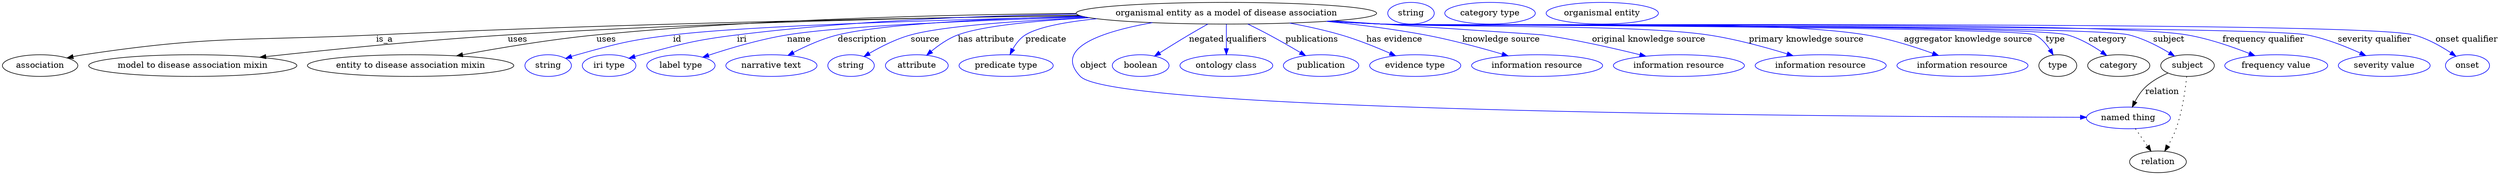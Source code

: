 digraph {
	graph [bb="0,0,4131.4,283"];
	node [label="\N"];
	"organismal entity as a model of disease association"	[height=0.5,
		label="organismal entity as a model of disease association",
		pos="2025.4,265",
		width=6.9147];
	association	[height=0.5,
		pos="62.394,178",
		width=1.7332];
	"organismal entity as a model of disease association" -> association	[label=is_a,
		lp="632.39,221.5",
		pos="e,106.73,190.67 1782.2,261.14 1501.6,257.1 1026.5,247.98 618.39,229 403.02,218.98 347.58,228.21 134.39,196 128.62,195.13 122.62,\
194.03 116.67,192.81"];
	"model to disease association mixin"	[height=0.5,
		pos="315.39,178",
		width=4.7843];
	"organismal entity as a model of disease association" -> "model to disease association mixin"	[label=uses,
		lp="852.89,221.5",
		pos="e,426.26,191.79 1781,261.53 1540.4,257.99 1162.8,249.45 836.39,229 699.01,220.4 541.78,204.47 436.3,192.89"];
	"entity to disease association mixin"	[height=0.5,
		pos="676.39,178",
		width=4.7482];
	"organismal entity as a model of disease association" -> "entity to disease association mixin"	[label=uses,
		lp="999.89,221.5",
		pos="e,752.37,194.15 1776.4,264.56 1564.9,262.91 1253.6,255.43 983.39,229 908.3,221.65 823.73,207.43 762.39,196.03"];
	id	[color=blue,
		height=0.5,
		label=string,
		pos="903.39,178",
		width=1.0652];
	"organismal entity as a model of disease association" -> id	[color=blue,
		label=id,
		lp="1117.4,221.5",
		pos="e,932.38,189.98 1788.6,259.41 1562,254.21 1236.5,244.39 1110.4,229 1038.8,220.26 1020.9,215.43 951.39,196 948.29,195.13 945.09,194.17 \
941.89,193.15",
		style=solid];
	iri	[color=blue,
		height=0.5,
		label="iri type",
		pos="1004.4,178",
		width=1.2277];
	"organismal entity as a model of disease association" -> iri	[color=blue,
		label=iri,
		lp="1223.4,221.5",
		pos="e,1037.3,190.15 1776.8,263.7 1616.1,260.94 1402.7,252.45 1215.4,229 1144.2,220.09 1126.8,214.31 1057.4,196 1054,195.11 1050.5,194.13 \
1047.1,193.11",
		style=solid];
	name	[color=blue,
		height=0.5,
		label="label type",
		pos="1123.4,178",
		width=1.5707];
	"organismal entity as a model of disease association" -> name	[color=blue,
		label=name,
		lp="1318.4,221.5",
		pos="e,1159.4,191.92 1792.5,258.59 1616.5,253.41 1390.1,244.1 1298.4,229 1253.7,221.64 1204.2,206.85 1169.3,195.25",
		style=solid];
	description	[color=blue,
		height=0.5,
		label="narrative text",
		pos="1273.4,178",
		width=2.0943];
	"organismal entity as a model of disease association" -> description	[color=blue,
		label=description,
		lp="1422.9,221.5",
		pos="e,1300.6,194.96 1785.1,260.23 1635,256.07 1456.6,247.34 1382.4,229 1357,222.72 1330.2,210.55 1309.6,199.78",
		style=solid];
	source	[color=blue,
		height=0.5,
		label=string,
		pos="1405.4,178",
		width=1.0652];
	"organismal entity as a model of disease association" -> source	[color=blue,
		label=source,
		lp="1527.4,221.5",
		pos="e,1426.9,193.23 1797.5,257.72 1683.3,252.77 1558,244.08 1503.4,229 1479.3,222.36 1454.3,209.48 1435.6,198.45",
		style=solid];
	"has attribute"	[color=blue,
		height=0.5,
		label=attribute,
		pos="1513.4,178",
		width=1.4443];
	"organismal entity as a model of disease association" -> "has attribute"	[color=blue,
		label="has attribute",
		lp="1628.4,221.5",
		pos="e,1529.7,195.11 1799,257.49 1711,252.6 1621.7,244.02 1581.4,229 1565.3,223.02 1549.7,212.06 1537.6,201.92",
		style=solid];
	predicate	[color=blue,
		height=0.5,
		label="predicate type",
		pos="1661.4,178",
		width=2.1665];
	"organismal entity as a model of disease association" -> predicate	[color=blue,
		label=predicate,
		lp="1727.4,221.5",
		pos="e,1667.8,196.31 1811.3,255.79 1760.6,250.63 1715,242.32 1693.4,229 1684.4,223.45 1677.5,214.34 1672.4,205.41",
		style=solid];
	object	[color=blue,
		height=0.5,
		label="named thing",
		pos="3520.4,91",
		width=1.9318];
	"organismal entity as a model of disease association" -> object	[color=blue,
		label=object,
		lp="1806.4,178",
		pos="e,3450.9,92.064 1903.3,249.24 1822.3,234.76 1738.5,207.71 1784.4,160 1842.5,99.598 3108.3,92.822 3440.9,92.085",
		style=solid];
	negated	[color=blue,
		height=0.5,
		label=boolean,
		pos="1884.4,178",
		width=1.2999];
	"organismal entity as a model of disease association" -> negated	[color=blue,
		label=negated,
		lp="1992.4,221.5",
		pos="e,1907.4,193.97 1994.6,247.04 1984.6,241.4 1973.5,235.03 1963.4,229 1947.6,219.55 1930.3,208.65 1915.9,199.45",
		style=solid];
	qualifiers	[color=blue,
		height=0.5,
		label="ontology class",
		pos="2025.4,178",
		width=2.1304];
	"organismal entity as a model of disease association" -> qualifiers	[color=blue,
		label=qualifiers,
		lp="2058.9,221.5",
		pos="e,2025.4,196.18 2025.4,246.8 2025.4,235.16 2025.4,219.55 2025.4,206.24",
		style=solid];
	publications	[color=blue,
		height=0.5,
		label=publication,
		pos="2182.4,178",
		width=1.7332];
	"organismal entity as a model of disease association" -> publications	[color=blue,
		label=publications,
		lp="2167.4,221.5",
		pos="e,2156.7,194.57 2061,247.03 2072.4,241.45 2085,235.11 2096.4,229 2113.6,219.79 2132.3,208.98 2147.9,199.78",
		style=solid];
	"has evidence"	[color=blue,
		height=0.5,
		label="evidence type",
		pos="2338.4,178",
		width=2.0943];
	"organismal entity as a model of disease association" -> "has evidence"	[color=blue,
		label="has evidence",
		lp="2303.9,221.5",
		pos="e,2305.9,194.34 2130.3,248.62 2158.2,243.46 2188.2,236.95 2215.4,229 2243.1,220.91 2273.1,208.77 2296.6,198.47",
		style=solid];
	"knowledge source"	[color=blue,
		height=0.5,
		label="information resource",
		pos="2540.4,178",
		width=3.015];
	"organismal entity as a model of disease association" -> "knowledge source"	[color=blue,
		label="knowledge source",
		lp="2480.9,221.5",
		pos="e,2492.3,194.15 2191,251.49 2243.5,246.16 2301.6,238.84 2354.4,229 2397.8,220.91 2445.9,207.85 2482.4,197.12",
		style=solid];
	"original knowledge source"	[color=blue,
		height=0.5,
		label="information resource",
		pos="2775.4,178",
		width=3.015];
	"organismal entity as a model of disease association" -> "original knowledge source"	[color=blue,
		label="original knowledge source",
		lp="2725.4,221.5",
		pos="e,2720.6,193.57 2202.6,252.32 2352.9,242.39 2545,229.63 2549.4,229 2604.3,221.14 2665.7,207.21 2710.7,196.05",
		style=solid];
	"primary knowledge source"	[color=blue,
		height=0.5,
		label="information resource",
		pos="3010.4,178",
		width=3.015];
	"organismal entity as a model of disease association" -> "primary knowledge source"	[color=blue,
		label="primary knowledge source",
		lp="2986.4,221.5",
		pos="e,2964.5,194.41 2196.7,251.93 2225.7,250.11 2255.4,248.39 2283.4,247 2403.3,241.05 2704.6,246.62 2823.4,229 2868.4,222.32 2918.1,\
208.72 2955,197.39",
		style=solid];
	"aggregator knowledge source"	[color=blue,
		height=0.5,
		label="information resource",
		pos="3245.4,178",
		width=3.015];
	"organismal entity as a model of disease association" -> "aggregator knowledge source"	[color=blue,
		label="aggregator knowledge source",
		lp="3254.9,221.5",
		pos="e,3205.7,194.83 2194.6,251.79 2224.2,249.96 2254.7,248.27 2283.4,247 2461.5,239.14 2909.5,257.87 3085.4,229 3123.4,222.77 3164.8,\
209.64 3196,198.4",
		style=solid];
	type	[height=0.5,
		pos="3403.4,178",
		width=0.86659];
	"organismal entity as a model of disease association" -> type	[color=blue,
		label=type,
		lp="3399.4,221.5",
		pos="e,3395.7,195.75 2193.6,251.72 2223.5,249.88 2254.4,248.2 2283.4,247 2313.4,245.76 3338.6,242.58 3365.4,229 3375.9,223.7 3384.2,214.02 \
3390.4,204.58",
		style=solid];
	category	[height=0.5,
		pos="3504.4,178",
		width=1.4263];
	"organismal entity as a model of disease association" -> category	[color=blue,
		label=category,
		lp="3485.9,221.5",
		pos="e,3484.5,194.77 2193.6,251.7 2223.5,249.86 2254.4,248.19 2283.4,247 2346.5,244.42 3358.6,246.07 3419.4,229 3439.8,223.26 3460.4,\
211.34 3476.2,200.59",
		style=solid];
	subject	[height=0.5,
		pos="3618.4,178",
		width=1.2277];
	"organismal entity as a model of disease association" -> subject	[color=blue,
		label=subject,
		lp="3587.4,221.5",
		pos="e,3596.8,193.83 2193.3,251.69 2223.3,249.84 2254.2,248.17 2283.4,247 2352.1,244.24 3454.7,245.7 3521.4,229 3545.2,223.03 3569.8,\
210.27 3588.3,199.13",
		style=solid];
	"frequency qualifier"	[color=blue,
		height=0.5,
		label="frequency value",
		pos="3765.4,178",
		width=2.3651];
	"organismal entity as a model of disease association" -> "frequency qualifier"	[color=blue,
		label="frequency qualifier",
		lp="3744.4,221.5",
		pos="e,3730,194.45 2192.9,251.68 2223,249.83 2254.1,248.16 2283.4,247 2431.5,241.12 3471.3,254.03 3617.4,229 3653.1,222.89 3691.7,209.57 \
3720.6,198.21",
		style=solid];
	"severity qualifier"	[color=blue,
		height=0.5,
		label="severity value",
		pos="3944.4,178",
		width=2.1123];
	"organismal entity as a model of disease association" -> "severity qualifier"	[color=blue,
		label="severity qualifier",
		lp="3928.4,221.5",
		pos="e,3913.8,194.59 2192.6,251.66 2222.8,249.81 2254,248.14 2283.4,247 2368.5,243.7 3732.8,245.26 3816.4,229 3847,223.05 3879.7,210.15 \
3904.4,198.94",
		style=solid];
	"onset qualifier"	[color=blue,
		height=0.5,
		label=onset,
		pos="4081.4,178",
		width=1.011];
	"organismal entity as a model of disease association" -> "onset qualifier"	[color=blue,
		label="onset qualifier",
		lp="4079.9,221.5",
		pos="e,4062.4,193.61 2192.6,251.63 2222.8,249.78 2254,248.12 2283.4,247 2378.3,243.38 3901.7,253.76 3993.4,229 4015.2,223.13 4037.2,210.59 \
4053.8,199.54",
		style=solid];
	relation	[height=0.5,
		pos="3569.4,18",
		width=1.2999];
	object -> relation	[pos="e,3557.9,35.705 3532,73.174 3538,64.509 3545.4,53.768 3552,44.141",
		style=dotted];
	association_type	[color=blue,
		height=0.5,
		label=string,
		pos="2330.4,265",
		width=1.0652];
	association_category	[color=blue,
		height=0.5,
		label="category type",
		pos="2461.4,265",
		width=2.0762];
	subject -> object	[label=relation,
		lp="3576.4,134.5",
		pos="e,3526.8,108.97 3585.9,165.59 3573.1,159.94 3559,152.13 3548.4,142 3541.4,135.31 3535.7,126.48 3531.3,118.1"];
	subject -> relation	[pos="e,3580.6,35.828 3617,159.99 3614.9,139.02 3610,102.55 3599.4,73 3595.9,63.258 3590.8,53.189 3585.8,44.423",
		style=dotted];
	"organismal entity as a model of disease association_subject"	[color=blue,
		height=0.5,
		label="organismal entity",
		pos="2647.4,265",
		width=2.5817];
}
